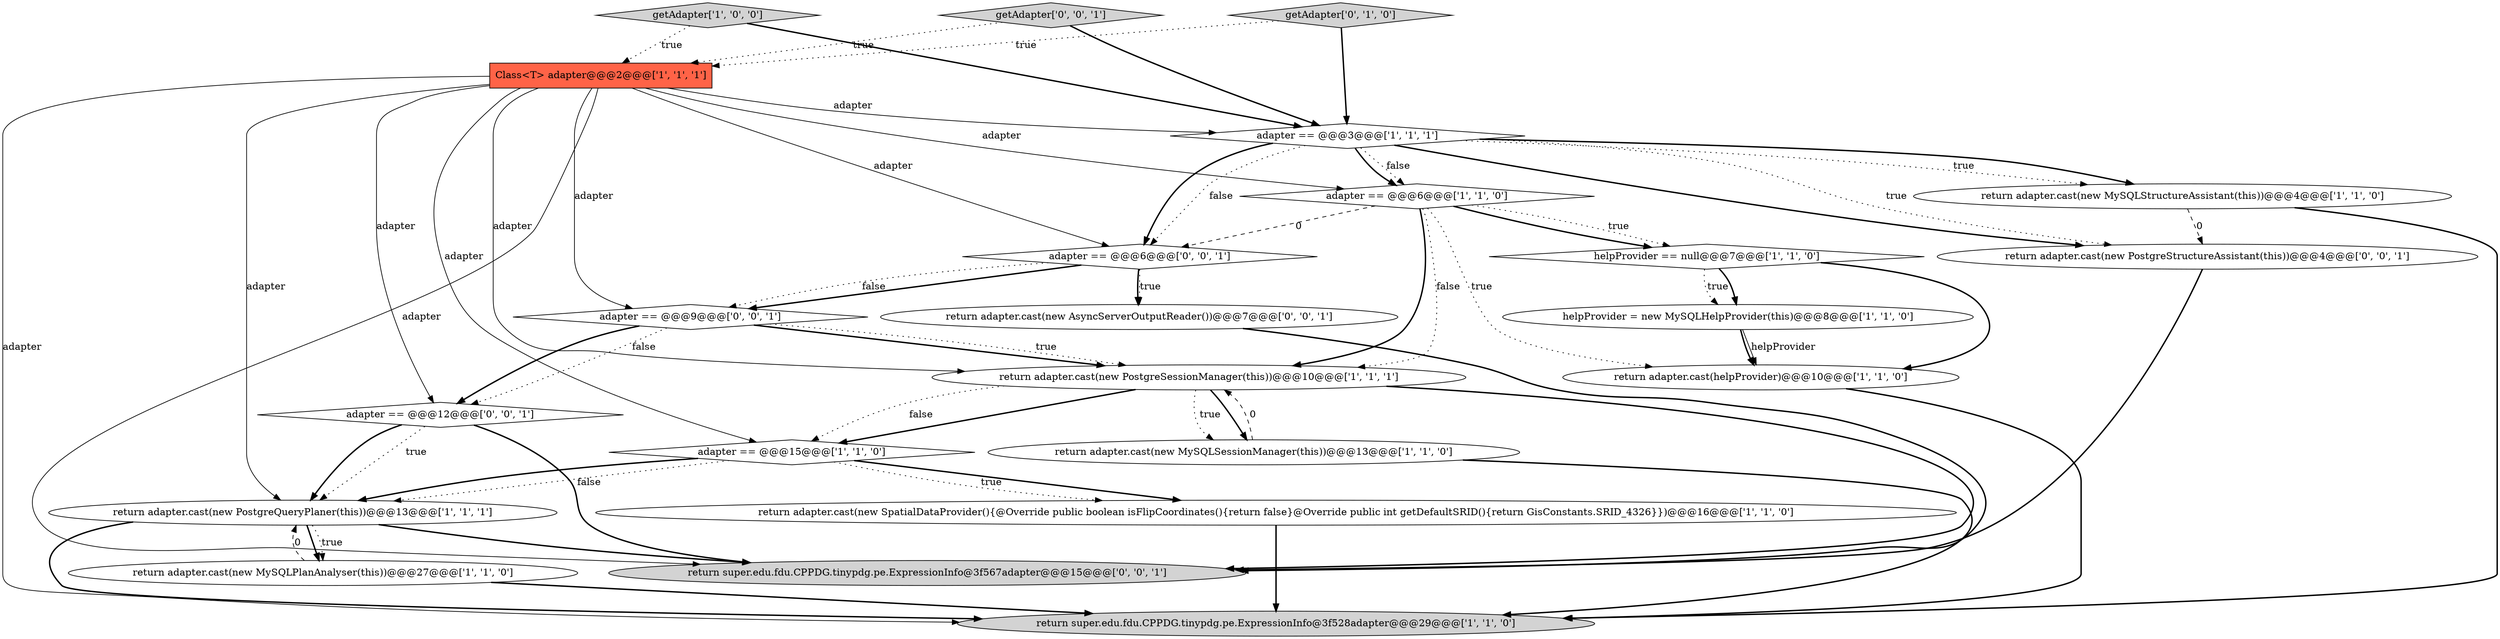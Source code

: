 digraph {
11 [style = filled, label = "getAdapter['1', '0', '0']", fillcolor = lightgray, shape = diamond image = "AAA0AAABBB1BBB"];
8 [style = filled, label = "return adapter.cast(new PostgreSessionManager(this))@@@10@@@['1', '1', '1']", fillcolor = white, shape = ellipse image = "AAA0AAABBB1BBB"];
14 [style = filled, label = "adapter == @@@15@@@['1', '1', '0']", fillcolor = white, shape = diamond image = "AAA0AAABBB1BBB"];
13 [style = filled, label = "return super.edu.fdu.CPPDG.tinypdg.pe.ExpressionInfo@3f528adapter@@@29@@@['1', '1', '0']", fillcolor = lightgray, shape = ellipse image = "AAA0AAABBB1BBB"];
17 [style = filled, label = "return super.edu.fdu.CPPDG.tinypdg.pe.ExpressionInfo@3f567adapter@@@15@@@['0', '0', '1']", fillcolor = lightgray, shape = ellipse image = "AAA0AAABBB3BBB"];
22 [style = filled, label = "return adapter.cast(new AsyncServerOutputReader())@@@7@@@['0', '0', '1']", fillcolor = white, shape = ellipse image = "AAA0AAABBB3BBB"];
19 [style = filled, label = "adapter == @@@9@@@['0', '0', '1']", fillcolor = white, shape = diamond image = "AAA0AAABBB3BBB"];
16 [style = filled, label = "return adapter.cast(new PostgreStructureAssistant(this))@@@4@@@['0', '0', '1']", fillcolor = white, shape = ellipse image = "AAA0AAABBB3BBB"];
10 [style = filled, label = "helpProvider = new MySQLHelpProvider(this)@@@8@@@['1', '1', '0']", fillcolor = white, shape = ellipse image = "AAA0AAABBB1BBB"];
21 [style = filled, label = "adapter == @@@12@@@['0', '0', '1']", fillcolor = white, shape = diamond image = "AAA0AAABBB3BBB"];
0 [style = filled, label = "helpProvider == null@@@7@@@['1', '1', '0']", fillcolor = white, shape = diamond image = "AAA0AAABBB1BBB"];
2 [style = filled, label = "return adapter.cast(new MySQLSessionManager(this))@@@13@@@['1', '1', '0']", fillcolor = white, shape = ellipse image = "AAA0AAABBB1BBB"];
4 [style = filled, label = "adapter == @@@3@@@['1', '1', '1']", fillcolor = white, shape = diamond image = "AAA0AAABBB1BBB"];
20 [style = filled, label = "getAdapter['0', '0', '1']", fillcolor = lightgray, shape = diamond image = "AAA0AAABBB3BBB"];
15 [style = filled, label = "getAdapter['0', '1', '0']", fillcolor = lightgray, shape = diamond image = "AAA0AAABBB2BBB"];
1 [style = filled, label = "adapter == @@@6@@@['1', '1', '0']", fillcolor = white, shape = diamond image = "AAA0AAABBB1BBB"];
7 [style = filled, label = "Class<T> adapter@@@2@@@['1', '1', '1']", fillcolor = tomato, shape = box image = "AAA0AAABBB1BBB"];
9 [style = filled, label = "return adapter.cast(helpProvider)@@@10@@@['1', '1', '0']", fillcolor = white, shape = ellipse image = "AAA0AAABBB1BBB"];
18 [style = filled, label = "adapter == @@@6@@@['0', '0', '1']", fillcolor = white, shape = diamond image = "AAA0AAABBB3BBB"];
3 [style = filled, label = "return adapter.cast(new MySQLPlanAnalyser(this))@@@27@@@['1', '1', '0']", fillcolor = white, shape = ellipse image = "AAA0AAABBB1BBB"];
5 [style = filled, label = "return adapter.cast(new MySQLStructureAssistant(this))@@@4@@@['1', '1', '0']", fillcolor = white, shape = ellipse image = "AAA0AAABBB1BBB"];
12 [style = filled, label = "return adapter.cast(new SpatialDataProvider(){@Override public boolean isFlipCoordinates(){return false}@Override public int getDefaultSRID(){return GisConstants.SRID_4326}})@@@16@@@['1', '1', '0']", fillcolor = white, shape = ellipse image = "AAA0AAABBB1BBB"];
6 [style = filled, label = "return adapter.cast(new PostgreQueryPlaner(this))@@@13@@@['1', '1', '1']", fillcolor = white, shape = ellipse image = "AAA0AAABBB1BBB"];
0->10 [style = dotted, label="true"];
7->1 [style = solid, label="adapter"];
1->8 [style = dotted, label="false"];
8->14 [style = bold, label=""];
5->16 [style = dashed, label="0"];
11->4 [style = bold, label=""];
1->18 [style = dashed, label="0"];
7->8 [style = solid, label="adapter"];
4->16 [style = dotted, label="true"];
1->9 [style = dotted, label="true"];
1->0 [style = dotted, label="true"];
4->16 [style = bold, label=""];
18->22 [style = bold, label=""];
10->9 [style = bold, label=""];
2->13 [style = bold, label=""];
4->5 [style = bold, label=""];
15->4 [style = bold, label=""];
4->18 [style = dotted, label="false"];
1->8 [style = bold, label=""];
0->9 [style = bold, label=""];
9->13 [style = bold, label=""];
19->8 [style = bold, label=""];
21->17 [style = bold, label=""];
20->4 [style = bold, label=""];
2->8 [style = dashed, label="0"];
14->12 [style = bold, label=""];
7->19 [style = solid, label="adapter"];
8->2 [style = dotted, label="true"];
11->7 [style = dotted, label="true"];
6->13 [style = bold, label=""];
6->17 [style = bold, label=""];
22->17 [style = bold, label=""];
8->17 [style = bold, label=""];
14->12 [style = dotted, label="true"];
3->13 [style = bold, label=""];
19->8 [style = dotted, label="true"];
4->1 [style = bold, label=""];
5->13 [style = bold, label=""];
12->13 [style = bold, label=""];
7->14 [style = solid, label="adapter"];
0->10 [style = bold, label=""];
3->6 [style = dashed, label="0"];
10->9 [style = solid, label="helpProvider"];
7->4 [style = solid, label="adapter"];
19->21 [style = bold, label=""];
8->2 [style = bold, label=""];
7->13 [style = solid, label="adapter"];
7->18 [style = solid, label="adapter"];
8->14 [style = dotted, label="false"];
7->21 [style = solid, label="adapter"];
18->19 [style = bold, label=""];
4->1 [style = dotted, label="false"];
6->3 [style = bold, label=""];
20->7 [style = dotted, label="true"];
6->3 [style = dotted, label="true"];
14->6 [style = bold, label=""];
4->5 [style = dotted, label="true"];
21->6 [style = dotted, label="true"];
7->17 [style = solid, label="adapter"];
19->21 [style = dotted, label="false"];
15->7 [style = dotted, label="true"];
16->17 [style = bold, label=""];
18->19 [style = dotted, label="false"];
7->6 [style = solid, label="adapter"];
21->6 [style = bold, label=""];
14->6 [style = dotted, label="false"];
18->22 [style = dotted, label="true"];
4->18 [style = bold, label=""];
1->0 [style = bold, label=""];
}
